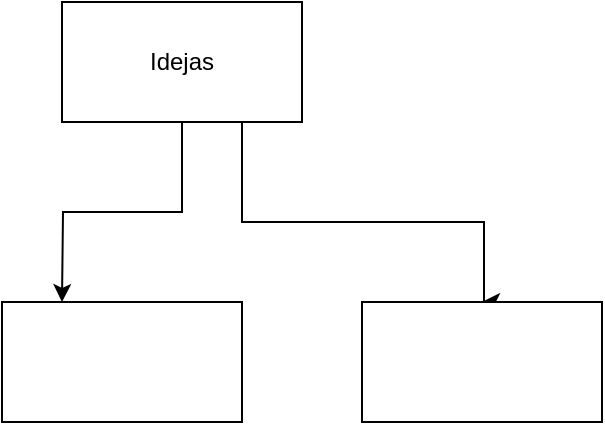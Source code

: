 <mxfile version="21.7.5" type="github">
  <diagram name="Page-1" id="mQhQG7kZS0Xr7gWZN6w1">
    <mxGraphModel dx="1434" dy="796" grid="1" gridSize="10" guides="1" tooltips="1" connect="1" arrows="1" fold="1" page="1" pageScale="1" pageWidth="850" pageHeight="1100" math="0" shadow="0">
      <root>
        <mxCell id="0" />
        <mxCell id="1" parent="0" />
        <mxCell id="JTXV-aAecL8uyqR56y0R-5" style="edgeStyle=orthogonalEdgeStyle;rounded=0;orthogonalLoop=1;jettySize=auto;html=1;" edge="1" parent="1" source="JTXV-aAecL8uyqR56y0R-3">
          <mxGeometry relative="1" as="geometry">
            <mxPoint x="40" y="190" as="targetPoint" />
          </mxGeometry>
        </mxCell>
        <mxCell id="JTXV-aAecL8uyqR56y0R-7" style="edgeStyle=orthogonalEdgeStyle;rounded=0;orthogonalLoop=1;jettySize=auto;html=1;exitX=0.75;exitY=1;exitDx=0;exitDy=0;entryX=0.5;entryY=0;entryDx=0;entryDy=0;" edge="1" parent="1" source="JTXV-aAecL8uyqR56y0R-3" target="JTXV-aAecL8uyqR56y0R-8">
          <mxGeometry relative="1" as="geometry">
            <mxPoint x="250" y="180" as="targetPoint" />
            <Array as="points">
              <mxPoint x="130" y="150" />
              <mxPoint x="251" y="150" />
            </Array>
          </mxGeometry>
        </mxCell>
        <mxCell id="JTXV-aAecL8uyqR56y0R-3" value="Idejas" style="rounded=0;whiteSpace=wrap;html=1;" vertex="1" parent="1">
          <mxGeometry x="40" y="40" width="120" height="60" as="geometry" />
        </mxCell>
        <mxCell id="JTXV-aAecL8uyqR56y0R-8" value="" style="rounded=0;whiteSpace=wrap;html=1;" vertex="1" parent="1">
          <mxGeometry x="190" y="190" width="120" height="60" as="geometry" />
        </mxCell>
        <mxCell id="JTXV-aAecL8uyqR56y0R-9" value="" style="rounded=0;whiteSpace=wrap;html=1;" vertex="1" parent="1">
          <mxGeometry x="10" y="190" width="120" height="60" as="geometry" />
        </mxCell>
      </root>
    </mxGraphModel>
  </diagram>
</mxfile>
